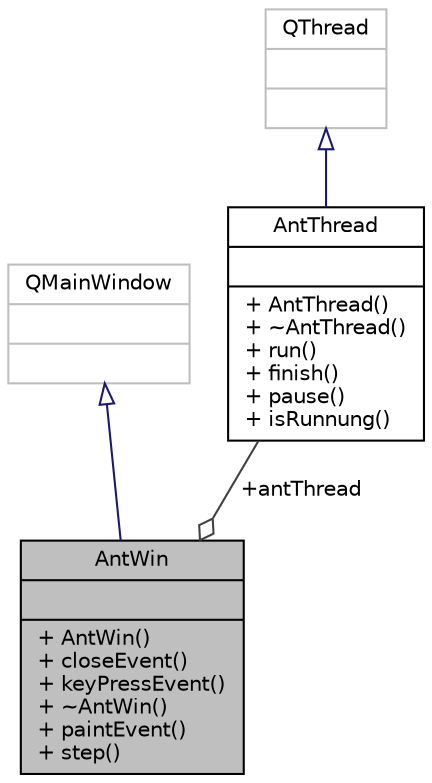 digraph "AntWin"
{
  edge [fontname="Helvetica",fontsize="10",labelfontname="Helvetica",labelfontsize="10"];
  node [fontname="Helvetica",fontsize="10",shape=record];
  Node2 [label="{AntWin\n||+ AntWin()\l+ closeEvent()\l+ keyPressEvent()\l+ ~AntWin()\l+ paintEvent()\l+ step()\l}",height=0.2,width=0.4,color="black", fillcolor="grey75", style="filled", fontcolor="black"];
  Node3 -> Node2 [dir="back",color="midnightblue",fontsize="10",style="solid",arrowtail="onormal"];
  Node3 [label="{QMainWindow\n||}",height=0.2,width=0.4,color="grey75", fillcolor="white", style="filled"];
  Node4 -> Node2 [color="grey25",fontsize="10",style="solid",label=" +antThread" ,arrowhead="odiamond"];
  Node4 [label="{AntThread\n||+ AntThread()\l+ ~AntThread()\l+ run()\l+ finish()\l+ pause()\l+ isRunnung()\l}",height=0.2,width=0.4,color="black", fillcolor="white", style="filled",URL="$classAntThread.html"];
  Node5 -> Node4 [dir="back",color="midnightblue",fontsize="10",style="solid",arrowtail="onormal"];
  Node5 [label="{QThread\n||}",height=0.2,width=0.4,color="grey75", fillcolor="white", style="filled"];
}
